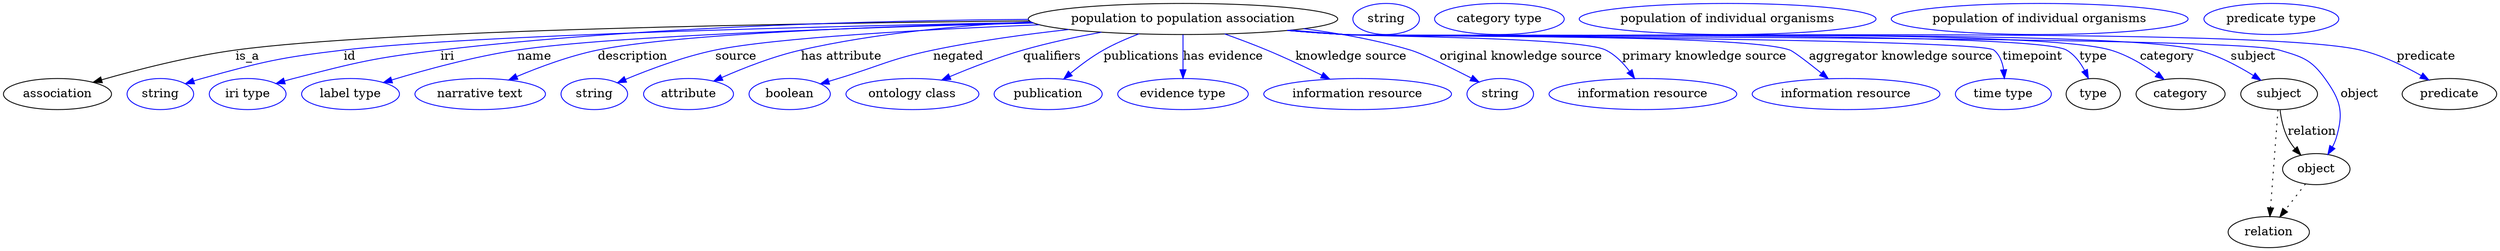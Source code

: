 digraph {
	graph [bb="0,0,2882,283"];
	node [label="\N"];
	"population to population association"	[height=0.5,
		label="population to population association",
		pos="1362.4,265",
		width=4.9648];
	association	[height=0.5,
		pos="62.394,178",
		width=1.7332];
	"population to population association" -> association	[label=is_a,
		lp="282.39,221.5",
		pos="e,103.35,191.59 1184.8,262.76 921.39,260.17 439.92,252.31 268.39,229 214.66,221.7 154.54,206.24 113.18,194.43"];
	id	[color=blue,
		height=0.5,
		label=string,
		pos="181.39,178",
		width=1.0652];
	"population to population association" -> id	[color=blue,
		label=id,
		lp="400.39,221.5",
		pos="e,210.37,190.01 1187.8,261.1 951.38,256.58 541.98,246.51 393.39,229 319.56,220.3 301.06,215.79 229.39,196 226.28,195.14 223.08,194.18 \
219.89,193.17",
		style=solid];
	iri	[color=blue,
		height=0.5,
		label="iri type",
		pos="282.39,178",
		width=1.2277];
	"population to population association" -> iri	[color=blue,
		label=iri,
		lp="512.39,221.5",
		pos="e,315.3,190.21 1183.5,264.6 1009.5,263.33 737.97,256.41 504.39,229 428.39,220.08 409.51,215.05 335.39,196 332.02,195.13 328.54,194.17 \
325.05,193.16",
		style=solid];
	name	[color=blue,
		height=0.5,
		label="label type",
		pos="401.39,178",
		width=1.5707];
	"population to population association" -> name	[color=blue,
		label=name,
		lp="613.39,221.5",
		pos="e,439.52,191.46 1189.5,260.33 998.68,255.54 703.98,245.73 593.39,229 543.53,221.46 487.9,206.19 449.41,194.5",
		style=solid];
	description	[color=blue,
		height=0.5,
		label="narrative text",
		pos="551.39,178",
		width=2.0943];
	"population to population association" -> description	[color=blue,
		label=description,
		lp="726.89,221.5",
		pos="e,584.13,194.32 1188.1,260.95 1020.3,256.93 778.62,248 686.39,229 654.24,222.37 619.53,209.38 593.37,198.3",
		style=solid];
	source	[color=blue,
		height=0.5,
		label=string,
		pos="683.39,178",
		width=1.0652];
	"population to population association" -> source	[color=blue,
		label=source,
		lp="845.39,221.5",
		pos="e,709.97,191.19 1196.2,258.38 1064.1,252.96 890.43,243.43 821.39,229 785.74,221.55 746.88,206.83 719.5,195.28",
		style=solid];
	"has attribute"	[color=blue,
		height=0.5,
		label=attribute,
		pos="791.39,178",
		width=1.4443];
	"population to population association" -> "has attribute"	[color=blue,
		label="has attribute",
		lp="967.39,221.5",
		pos="e,820.34,193.03 1186.4,261.77 1104.7,257.76 1006.7,248.7 920.39,229 888.83,221.8 854.75,208.32 829.54,197.17",
		style=solid];
	negated	[color=blue,
		height=0.5,
		label=boolean,
		pos="908.39,178",
		width=1.2999];
	"population to population association" -> negated	[color=blue,
		label=negated,
		lp="1102.4,221.5",
		pos="e,943.59,189.93 1230.3,252.81 1180.8,247.36 1124.2,239.62 1073.4,229 1023.4,218.56 1012.2,210.87 963.39,196 960.09,194.99 956.68,\
193.95 953.25,192.9",
		style=solid];
	qualifiers	[color=blue,
		height=0.5,
		label="ontology class",
		pos="1049.4,178",
		width=2.1304];
	"population to population association" -> qualifiers	[color=blue,
		label=qualifiers,
		lp="1210.9,221.5",
		pos="e,1083.3,194.24 1268,249.62 1238.7,244.23 1206.5,237.35 1177.4,229 1148.5,220.71 1117.1,208.5 1092.7,198.21",
		style=solid];
	publications	[color=blue,
		height=0.5,
		label=publication,
		pos="1206.4,178",
		width=1.7332];
	"population to population association" -> publications	[color=blue,
		label=publications,
		lp="1314.4,221.5",
		pos="e,1224.4,195.45 1311.5,247.74 1297.8,242.54 1283.2,236.22 1270.4,229 1257,221.42 1243.3,211.19 1232.1,201.95",
		style=solid];
	"has evidence"	[color=blue,
		height=0.5,
		label="evidence type",
		pos="1362.4,178",
		width=2.0943];
	"population to population association" -> "has evidence"	[color=blue,
		label="has evidence",
		lp="1408.9,221.5",
		pos="e,1362.4,196.18 1362.4,246.8 1362.4,235.16 1362.4,219.55 1362.4,206.24",
		style=solid];
	"knowledge source"	[color=blue,
		height=0.5,
		label="information resource",
		pos="1564.4,178",
		width=3.015];
	"population to population association" -> "knowledge source"	[color=blue,
		label="knowledge source",
		lp="1556.9,221.5",
		pos="e,1532.1,195.37 1410.6,247.65 1426.3,242.06 1443.7,235.55 1459.4,229 1480.7,220.11 1503.9,209.19 1523.1,199.83",
		style=solid];
	"original knowledge source"	[color=blue,
		height=0.5,
		label=string,
		pos="1729.4,178",
		width=1.0652];
	"population to population association" -> "original knowledge source"	[color=blue,
		label="original knowledge source",
		lp="1753.4,221.5",
		pos="e,1704.9,191.91 1502,253.73 1542.4,248.54 1586.1,240.73 1625.4,229 1639.4,224.83 1671,209.26 1695.8,196.59",
		style=solid];
	"primary knowledge source"	[color=blue,
		height=0.5,
		label="information resource",
		pos="1894.4,178",
		width=3.015];
	"population to population association" -> "primary knowledge source"	[color=blue,
		label="primary knowledge source",
		lp="1965.4,221.5",
		pos="e,1884.8,196.11 1487.7,252.13 1508.7,250.3 1530.1,248.52 1550.4,247 1583.8,244.49 1821.4,243.88 1851.4,229 1862.4,223.55 1871.7,\
213.9 1878.8,204.52",
		style=solid];
	"aggregator knowledge source"	[color=blue,
		height=0.5,
		label="information resource",
		pos="2129.4,178",
		width=3.015];
	"population to population association" -> "aggregator knowledge source"	[color=blue,
		label="aggregator knowledge source",
		lp="2192.9,221.5",
		pos="e,2108.8,195.87 1485.2,251.91 1506.9,250.06 1529.3,248.32 1550.4,247 1607.4,243.43 2010.6,248.35 2064.4,229 2068.8,227.43 2085.5,\
214.51 2100.9,202.19",
		style=solid];
	timepoint	[color=blue,
		height=0.5,
		label="time type",
		pos="2311.4,178",
		width=1.5346];
	"population to population association" -> timepoint	[color=blue,
		label=timepoint,
		lp="2345.4,221.5",
		pos="e,2312.6,196.11 1484.2,251.8 1506.2,249.94 1529,248.22 1550.4,247 1571.2,245.81 2284.3,242.25 2300.4,229 2307.1,223.46 2310.3,214.82 \
2311.7,206.27",
		style=solid];
	type	[height=0.5,
		pos="2415.4,178",
		width=0.86659];
	"population to population association" -> type	[color=blue,
		label=type,
		lp="2415.4,221.5",
		pos="e,2409.7,196.13 1483.9,251.78 1506,249.91 1528.9,248.2 1550.4,247 1596.7,244.41 2344.1,251.97 2384.4,229 2393.6,223.74 2400.5,214.51 \
2405.3,205.4",
		style=solid];
	category	[height=0.5,
		pos="2516.4,178",
		width=1.4263];
	"population to population association" -> category	[color=blue,
		label=category,
		lp="2500.9,221.5",
		pos="e,2497.2,194.98 1483.9,251.76 1506,249.89 1528.9,248.19 1550.4,247 1648.6,241.57 2341.1,256.81 2435.4,229 2454.7,223.3 2474.1,211.67 \
2489,201.06",
		style=solid];
	subject	[height=0.5,
		pos="2630.4,178",
		width=1.2277];
	"population to population association" -> subject	[color=blue,
		label=subject,
		lp="2600.4,221.5",
		pos="e,2609.2,194.04 1483.7,251.74 1505.8,249.87 1528.8,248.17 1550.4,247 1659.8,241.06 2430.3,256.49 2536.4,229 2559.3,223.08 2582.7,\
210.62 2600.5,199.62",
		style=solid];
	object	[height=0.5,
		pos="2673.4,91",
		width=1.0832];
	"population to population association" -> object	[color=blue,
		label=object,
		lp="2723.4,178",
		pos="e,2686.8,108.09 1483.4,251.74 1505.7,249.86 1528.7,248.16 1550.4,247 1610.3,243.8 2572.8,245.97 2630.4,229 2657,221.15 2667.2,218.5 \
2683.4,196 2701.7,170.69 2705.3,156.9 2696.4,127 2695.4,123.55 2693.9,120.13 2692.1,116.85",
		style=solid];
	predicate	[height=0.5,
		pos="2827.4,178",
		width=1.5165];
	"population to population association" -> predicate	[color=blue,
		label=predicate,
		lp="2800.4,221.5",
		pos="e,2803.6,194.31 1483.4,251.71 1505.7,249.84 1528.7,248.14 1550.4,247 1680.7,240.12 2597.5,259.2 2724.4,229 2749.3,223.08 2775.1,\
210.49 2794.7,199.42",
		style=solid];
	association_type	[color=blue,
		height=0.5,
		label=string,
		pos="1597.4,265",
		width=1.0652];
	association_category	[color=blue,
		height=0.5,
		label="category type",
		pos="1728.4,265",
		width=2.0762];
	subject -> object	[label=relation,
		lp="2668.4,134.5",
		pos="e,2655.5,107.23 2631.5,159.55 2632.7,149.57 2635.2,137.07 2640.4,127 2642.6,122.68 2645.5,118.52 2648.7,114.66"];
	relation	[height=0.5,
		pos="2618.4,18",
		width=1.2999];
	subject -> relation	[pos="e,2619.7,36.188 2629.1,159.79 2627,132.48 2623,78.994 2620.5,46.38",
		style=dotted];
	"population to population association_subject"	[color=blue,
		height=0.5,
		label="population of individual organisms",
		pos="1992.4,265",
		width=4.7662];
	object -> relation	[pos="e,2631.2,35.54 2660.9,73.889 2654,64.939 2645.2,53.617 2637.4,43.584",
		style=dotted];
	"population to population association_object"	[color=blue,
		height=0.5,
		label="population of individual organisms",
		pos="2353.4,265",
		width=4.7662];
	"population to population association_predicate"	[color=blue,
		height=0.5,
		label="predicate type",
		pos="2621.4,265",
		width=2.1665];
}
